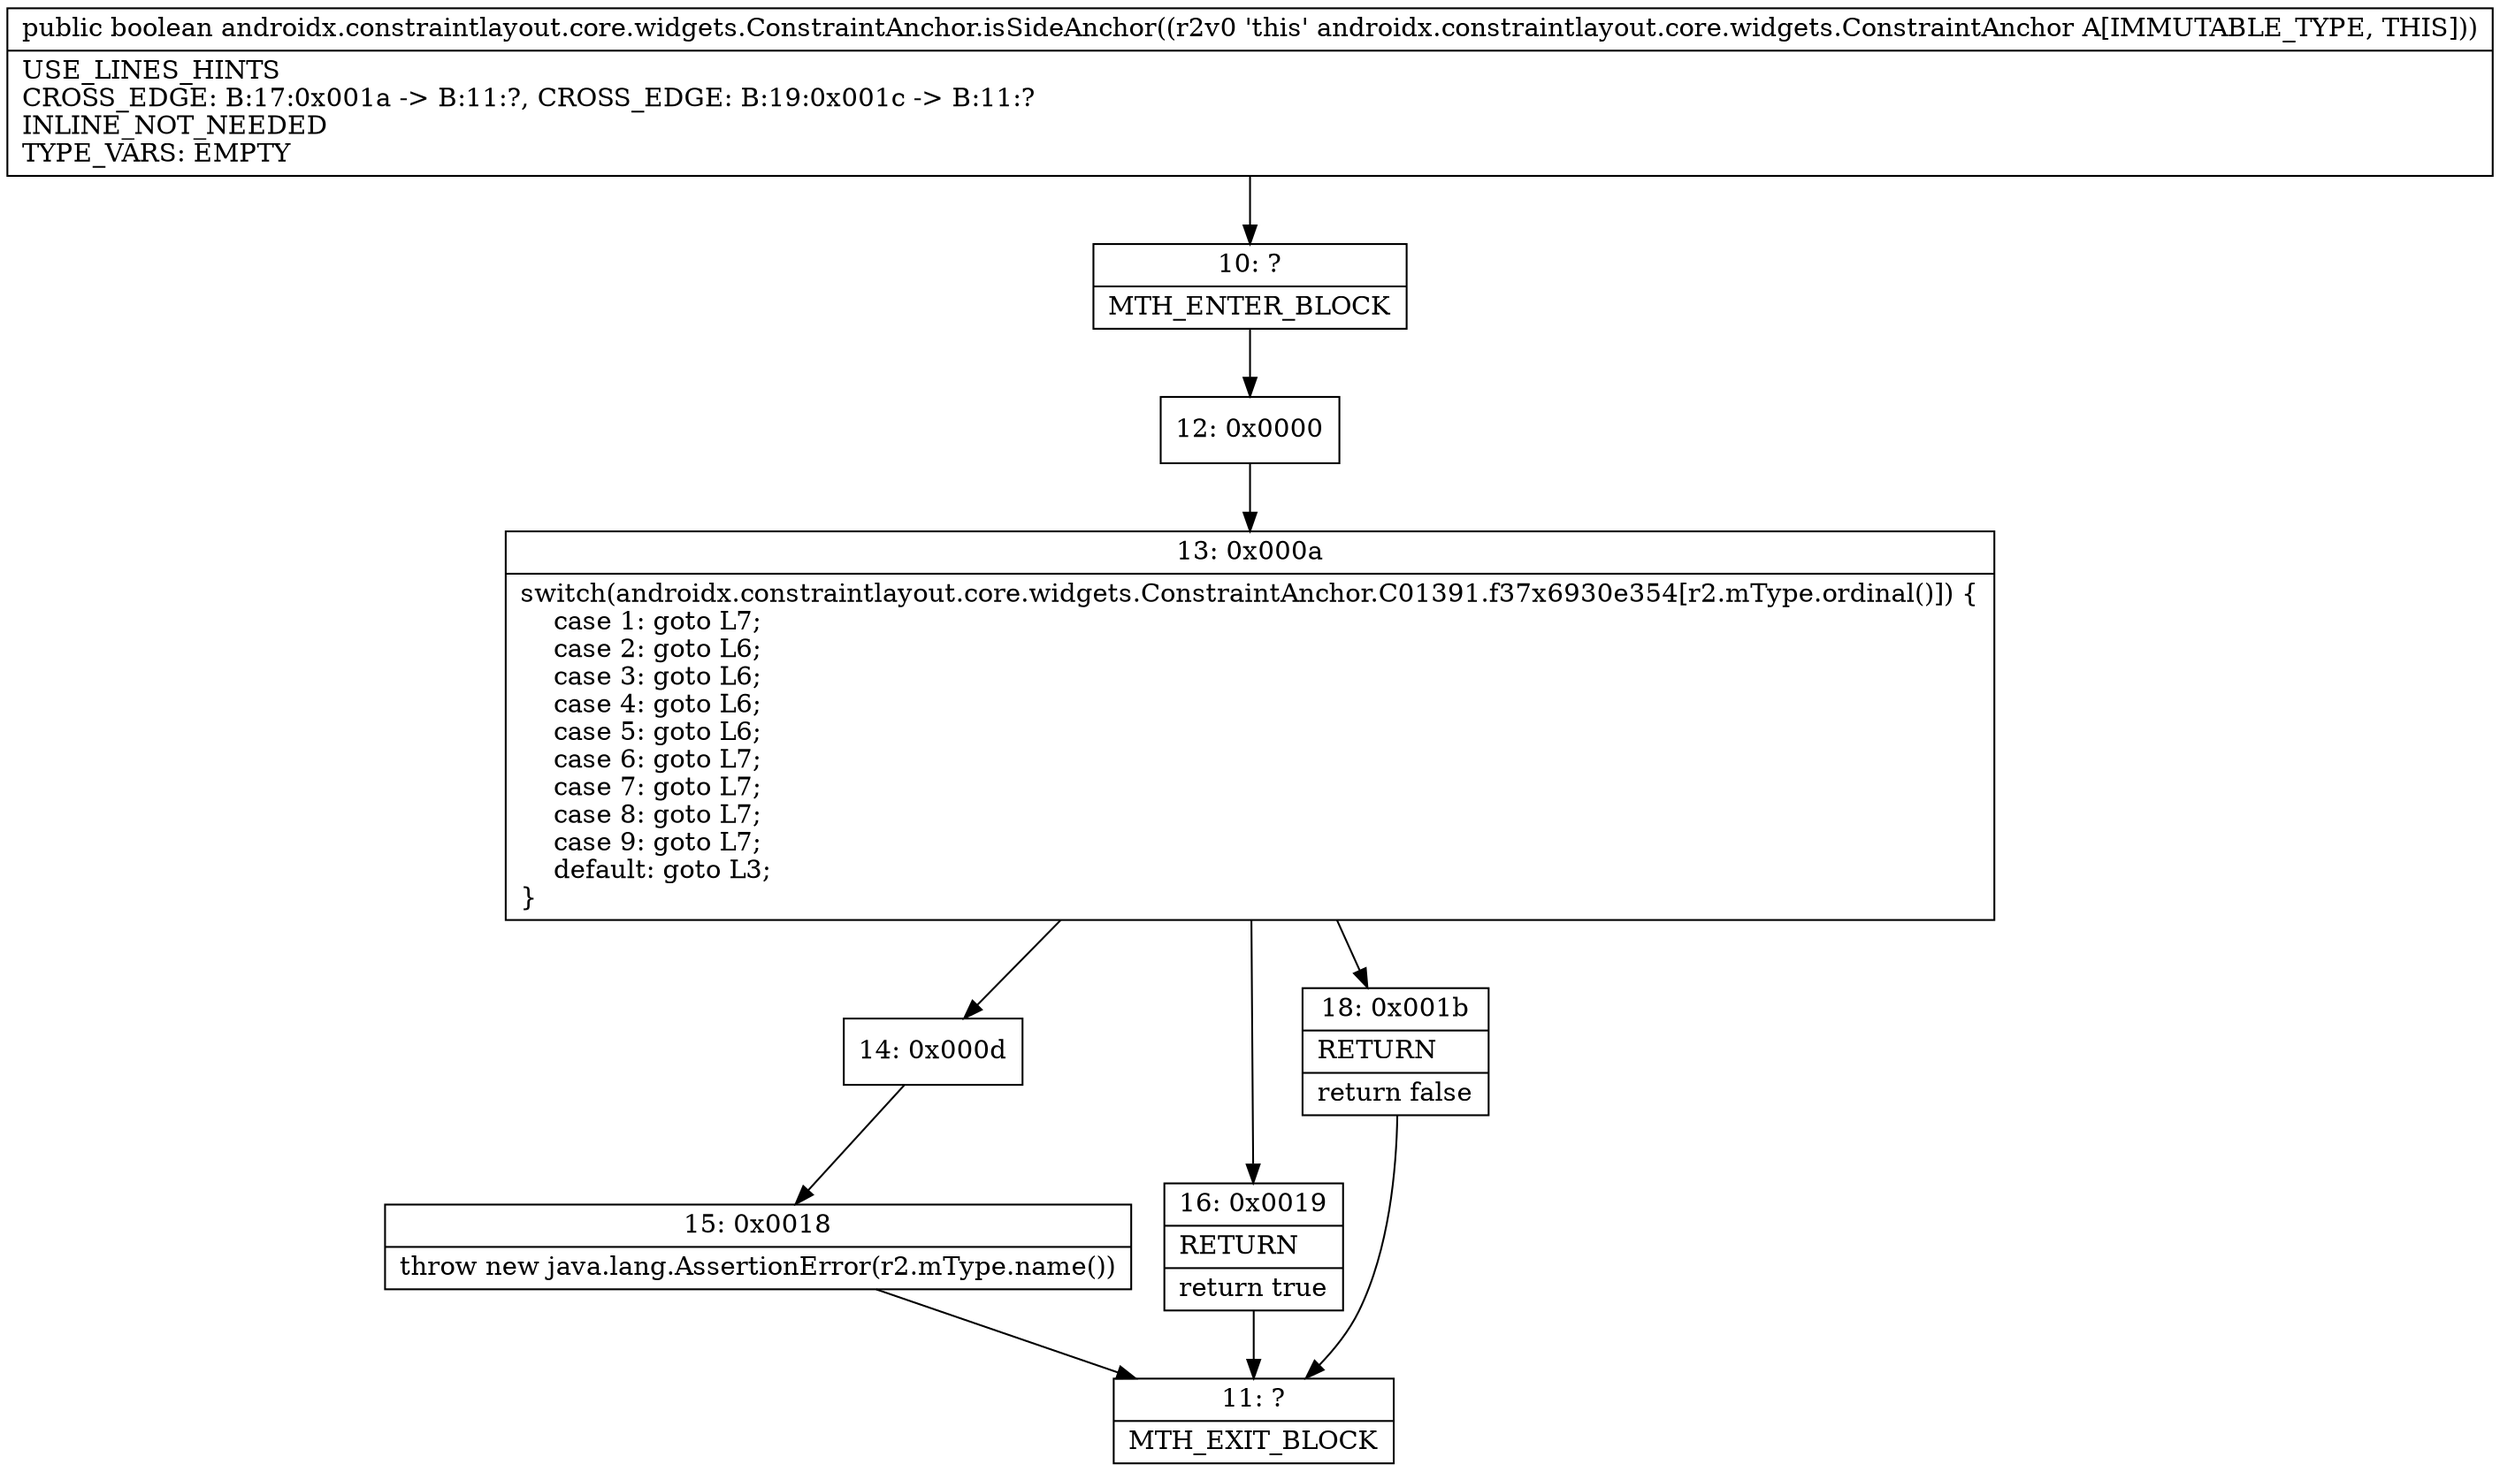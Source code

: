 digraph "CFG forandroidx.constraintlayout.core.widgets.ConstraintAnchor.isSideAnchor()Z" {
Node_10 [shape=record,label="{10\:\ ?|MTH_ENTER_BLOCK\l}"];
Node_12 [shape=record,label="{12\:\ 0x0000}"];
Node_13 [shape=record,label="{13\:\ 0x000a|switch(androidx.constraintlayout.core.widgets.ConstraintAnchor.C01391.f37x6930e354[r2.mType.ordinal()]) \{\l    case 1: goto L7;\l    case 2: goto L6;\l    case 3: goto L6;\l    case 4: goto L6;\l    case 5: goto L6;\l    case 6: goto L7;\l    case 7: goto L7;\l    case 8: goto L7;\l    case 9: goto L7;\l    default: goto L3;\l\}\l}"];
Node_14 [shape=record,label="{14\:\ 0x000d}"];
Node_15 [shape=record,label="{15\:\ 0x0018|throw new java.lang.AssertionError(r2.mType.name())\l}"];
Node_11 [shape=record,label="{11\:\ ?|MTH_EXIT_BLOCK\l}"];
Node_16 [shape=record,label="{16\:\ 0x0019|RETURN\l|return true\l}"];
Node_18 [shape=record,label="{18\:\ 0x001b|RETURN\l|return false\l}"];
MethodNode[shape=record,label="{public boolean androidx.constraintlayout.core.widgets.ConstraintAnchor.isSideAnchor((r2v0 'this' androidx.constraintlayout.core.widgets.ConstraintAnchor A[IMMUTABLE_TYPE, THIS]))  | USE_LINES_HINTS\lCROSS_EDGE: B:17:0x001a \-\> B:11:?, CROSS_EDGE: B:19:0x001c \-\> B:11:?\lINLINE_NOT_NEEDED\lTYPE_VARS: EMPTY\l}"];
MethodNode -> Node_10;Node_10 -> Node_12;
Node_12 -> Node_13;
Node_13 -> Node_14;
Node_13 -> Node_16;
Node_13 -> Node_18;
Node_14 -> Node_15;
Node_15 -> Node_11;
Node_16 -> Node_11;
Node_18 -> Node_11;
}

